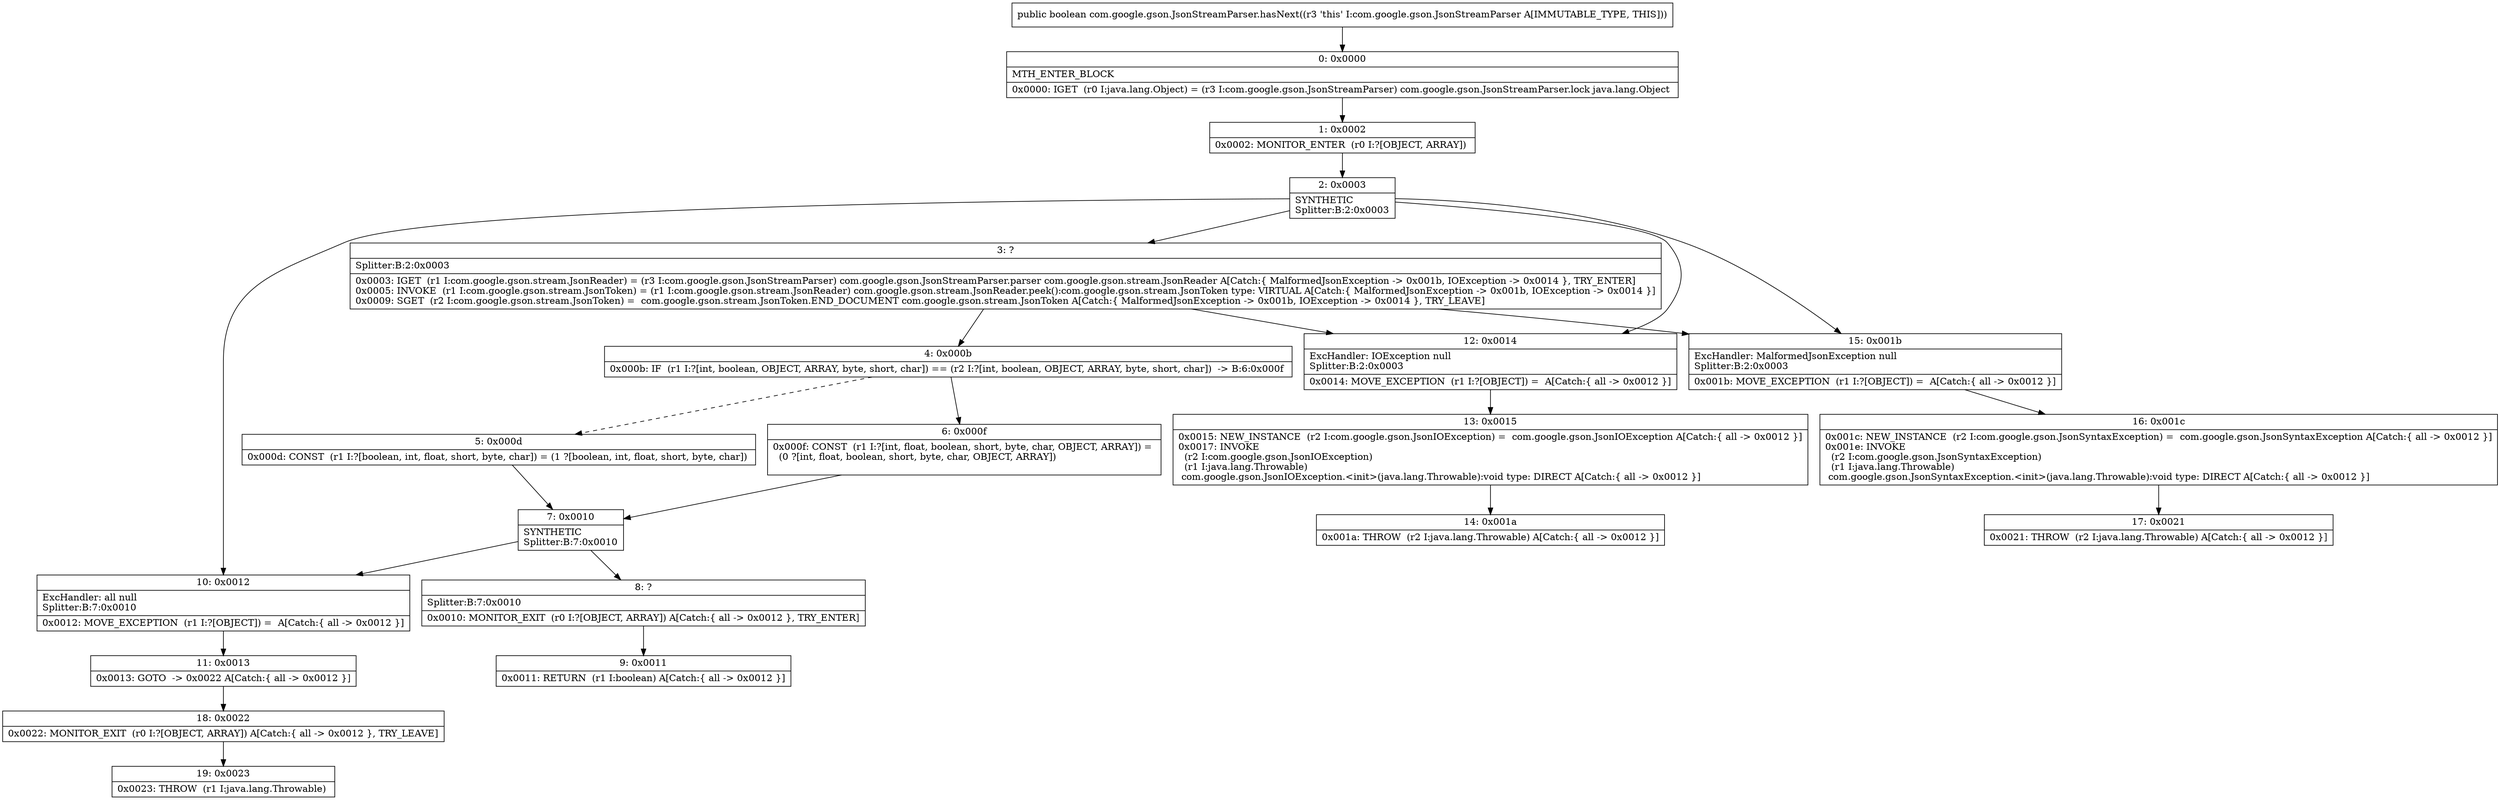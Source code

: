 digraph "CFG forcom.google.gson.JsonStreamParser.hasNext()Z" {
Node_0 [shape=record,label="{0\:\ 0x0000|MTH_ENTER_BLOCK\l|0x0000: IGET  (r0 I:java.lang.Object) = (r3 I:com.google.gson.JsonStreamParser) com.google.gson.JsonStreamParser.lock java.lang.Object \l}"];
Node_1 [shape=record,label="{1\:\ 0x0002|0x0002: MONITOR_ENTER  (r0 I:?[OBJECT, ARRAY]) \l}"];
Node_2 [shape=record,label="{2\:\ 0x0003|SYNTHETIC\lSplitter:B:2:0x0003\l}"];
Node_3 [shape=record,label="{3\:\ ?|Splitter:B:2:0x0003\l|0x0003: IGET  (r1 I:com.google.gson.stream.JsonReader) = (r3 I:com.google.gson.JsonStreamParser) com.google.gson.JsonStreamParser.parser com.google.gson.stream.JsonReader A[Catch:\{ MalformedJsonException \-\> 0x001b, IOException \-\> 0x0014 \}, TRY_ENTER]\l0x0005: INVOKE  (r1 I:com.google.gson.stream.JsonToken) = (r1 I:com.google.gson.stream.JsonReader) com.google.gson.stream.JsonReader.peek():com.google.gson.stream.JsonToken type: VIRTUAL A[Catch:\{ MalformedJsonException \-\> 0x001b, IOException \-\> 0x0014 \}]\l0x0009: SGET  (r2 I:com.google.gson.stream.JsonToken) =  com.google.gson.stream.JsonToken.END_DOCUMENT com.google.gson.stream.JsonToken A[Catch:\{ MalformedJsonException \-\> 0x001b, IOException \-\> 0x0014 \}, TRY_LEAVE]\l}"];
Node_4 [shape=record,label="{4\:\ 0x000b|0x000b: IF  (r1 I:?[int, boolean, OBJECT, ARRAY, byte, short, char]) == (r2 I:?[int, boolean, OBJECT, ARRAY, byte, short, char])  \-\> B:6:0x000f \l}"];
Node_5 [shape=record,label="{5\:\ 0x000d|0x000d: CONST  (r1 I:?[boolean, int, float, short, byte, char]) = (1 ?[boolean, int, float, short, byte, char]) \l}"];
Node_6 [shape=record,label="{6\:\ 0x000f|0x000f: CONST  (r1 I:?[int, float, boolean, short, byte, char, OBJECT, ARRAY]) = \l  (0 ?[int, float, boolean, short, byte, char, OBJECT, ARRAY])\l \l}"];
Node_7 [shape=record,label="{7\:\ 0x0010|SYNTHETIC\lSplitter:B:7:0x0010\l}"];
Node_8 [shape=record,label="{8\:\ ?|Splitter:B:7:0x0010\l|0x0010: MONITOR_EXIT  (r0 I:?[OBJECT, ARRAY]) A[Catch:\{ all \-\> 0x0012 \}, TRY_ENTER]\l}"];
Node_9 [shape=record,label="{9\:\ 0x0011|0x0011: RETURN  (r1 I:boolean) A[Catch:\{ all \-\> 0x0012 \}]\l}"];
Node_10 [shape=record,label="{10\:\ 0x0012|ExcHandler: all null\lSplitter:B:7:0x0010\l|0x0012: MOVE_EXCEPTION  (r1 I:?[OBJECT]) =  A[Catch:\{ all \-\> 0x0012 \}]\l}"];
Node_11 [shape=record,label="{11\:\ 0x0013|0x0013: GOTO  \-\> 0x0022 A[Catch:\{ all \-\> 0x0012 \}]\l}"];
Node_12 [shape=record,label="{12\:\ 0x0014|ExcHandler: IOException null\lSplitter:B:2:0x0003\l|0x0014: MOVE_EXCEPTION  (r1 I:?[OBJECT]) =  A[Catch:\{ all \-\> 0x0012 \}]\l}"];
Node_13 [shape=record,label="{13\:\ 0x0015|0x0015: NEW_INSTANCE  (r2 I:com.google.gson.JsonIOException) =  com.google.gson.JsonIOException A[Catch:\{ all \-\> 0x0012 \}]\l0x0017: INVOKE  \l  (r2 I:com.google.gson.JsonIOException)\l  (r1 I:java.lang.Throwable)\l com.google.gson.JsonIOException.\<init\>(java.lang.Throwable):void type: DIRECT A[Catch:\{ all \-\> 0x0012 \}]\l}"];
Node_14 [shape=record,label="{14\:\ 0x001a|0x001a: THROW  (r2 I:java.lang.Throwable) A[Catch:\{ all \-\> 0x0012 \}]\l}"];
Node_15 [shape=record,label="{15\:\ 0x001b|ExcHandler: MalformedJsonException null\lSplitter:B:2:0x0003\l|0x001b: MOVE_EXCEPTION  (r1 I:?[OBJECT]) =  A[Catch:\{ all \-\> 0x0012 \}]\l}"];
Node_16 [shape=record,label="{16\:\ 0x001c|0x001c: NEW_INSTANCE  (r2 I:com.google.gson.JsonSyntaxException) =  com.google.gson.JsonSyntaxException A[Catch:\{ all \-\> 0x0012 \}]\l0x001e: INVOKE  \l  (r2 I:com.google.gson.JsonSyntaxException)\l  (r1 I:java.lang.Throwable)\l com.google.gson.JsonSyntaxException.\<init\>(java.lang.Throwable):void type: DIRECT A[Catch:\{ all \-\> 0x0012 \}]\l}"];
Node_17 [shape=record,label="{17\:\ 0x0021|0x0021: THROW  (r2 I:java.lang.Throwable) A[Catch:\{ all \-\> 0x0012 \}]\l}"];
Node_18 [shape=record,label="{18\:\ 0x0022|0x0022: MONITOR_EXIT  (r0 I:?[OBJECT, ARRAY]) A[Catch:\{ all \-\> 0x0012 \}, TRY_LEAVE]\l}"];
Node_19 [shape=record,label="{19\:\ 0x0023|0x0023: THROW  (r1 I:java.lang.Throwable) \l}"];
MethodNode[shape=record,label="{public boolean com.google.gson.JsonStreamParser.hasNext((r3 'this' I:com.google.gson.JsonStreamParser A[IMMUTABLE_TYPE, THIS])) }"];
MethodNode -> Node_0;
Node_0 -> Node_1;
Node_1 -> Node_2;
Node_2 -> Node_3;
Node_2 -> Node_15;
Node_2 -> Node_12;
Node_2 -> Node_10;
Node_3 -> Node_4;
Node_3 -> Node_15;
Node_3 -> Node_12;
Node_4 -> Node_5[style=dashed];
Node_4 -> Node_6;
Node_5 -> Node_7;
Node_6 -> Node_7;
Node_7 -> Node_8;
Node_7 -> Node_10;
Node_8 -> Node_9;
Node_10 -> Node_11;
Node_11 -> Node_18;
Node_12 -> Node_13;
Node_13 -> Node_14;
Node_15 -> Node_16;
Node_16 -> Node_17;
Node_18 -> Node_19;
}

